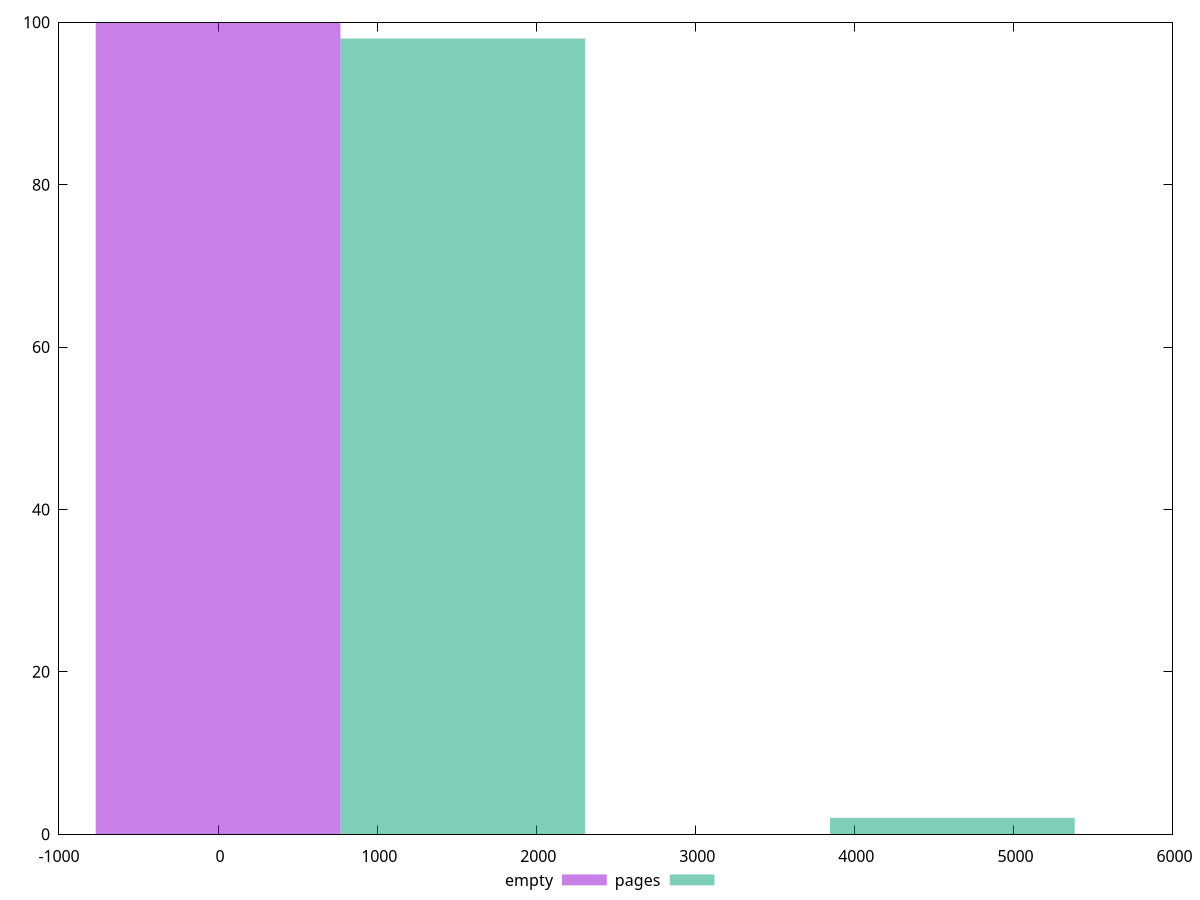reset
set terminal svg size 640, 500 enhanced background rgb 'white'
set output "reprap/first-meaningful-paint/comparison/histogram/0_vs_1.svg"

$empty <<EOF
0 100
EOF

$pages <<EOF
4615.877889364689 2
1538.6259631215628 98
EOF

set key outside below
set boxwidth 1538.6259631215628
set yrange [0:100]
set style fill transparent solid 0.5 noborder

plot \
  $empty title "empty" with boxes, \
  $pages title "pages" with boxes, \


reset